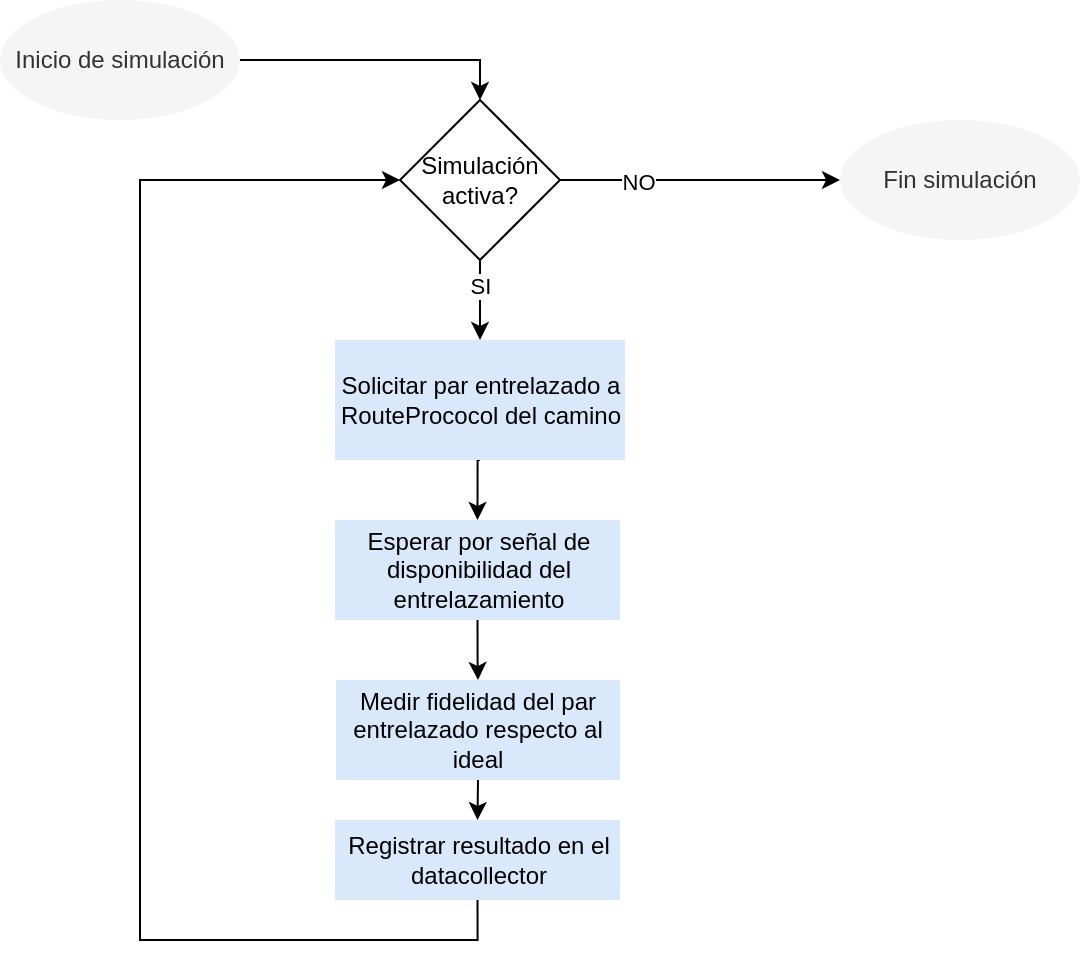 <mxfile version="24.2.5" type="device">
  <diagram name="Página-1" id="CurySxxXu2C1Rzmgpb91">
    <mxGraphModel dx="792" dy="436" grid="1" gridSize="10" guides="1" tooltips="1" connect="1" arrows="1" fold="1" page="1" pageScale="1" pageWidth="827" pageHeight="583" math="0" shadow="0">
      <root>
        <mxCell id="0" />
        <mxCell id="1" parent="0" />
        <mxCell id="Q6l-A-WZH55Bo8x8fdeK-23" style="edgeStyle=orthogonalEdgeStyle;rounded=0;orthogonalLoop=1;jettySize=auto;html=1;exitX=0.5;exitY=1;exitDx=0;exitDy=0;" edge="1" parent="1" source="Q6l-A-WZH55Bo8x8fdeK-2" target="Q6l-A-WZH55Bo8x8fdeK-18">
          <mxGeometry relative="1" as="geometry" />
        </mxCell>
        <mxCell id="Q6l-A-WZH55Bo8x8fdeK-2" value="Esperar por señal de disponibilidad del entrelazamiento" style="rounded=0;whiteSpace=wrap;html=1;fillColor=#dae8fc;strokeColor=none;" vertex="1" parent="1">
          <mxGeometry x="257.5" y="280" width="142.5" height="50" as="geometry" />
        </mxCell>
        <mxCell id="Q6l-A-WZH55Bo8x8fdeK-15" style="edgeStyle=orthogonalEdgeStyle;rounded=0;orthogonalLoop=1;jettySize=auto;html=1;exitX=1;exitY=0.5;exitDx=0;exitDy=0;entryX=0.5;entryY=0;entryDx=0;entryDy=0;" edge="1" parent="1" source="Q6l-A-WZH55Bo8x8fdeK-4" target="Q6l-A-WZH55Bo8x8fdeK-14">
          <mxGeometry relative="1" as="geometry" />
        </mxCell>
        <mxCell id="Q6l-A-WZH55Bo8x8fdeK-4" value="Inicio de simulación" style="ellipse;whiteSpace=wrap;html=1;fillColor=#f5f5f5;fontColor=#333333;strokeColor=none;" vertex="1" parent="1">
          <mxGeometry x="90" y="20" width="120" height="60" as="geometry" />
        </mxCell>
        <mxCell id="Q6l-A-WZH55Bo8x8fdeK-22" style="edgeStyle=orthogonalEdgeStyle;rounded=0;orthogonalLoop=1;jettySize=auto;html=1;exitX=0.5;exitY=1;exitDx=0;exitDy=0;entryX=0.5;entryY=0;entryDx=0;entryDy=0;" edge="1" parent="1" source="Q6l-A-WZH55Bo8x8fdeK-13" target="Q6l-A-WZH55Bo8x8fdeK-2">
          <mxGeometry relative="1" as="geometry" />
        </mxCell>
        <mxCell id="Q6l-A-WZH55Bo8x8fdeK-13" value="Solicitar par entrelazado a RoutePrococol del camino" style="rounded=0;whiteSpace=wrap;html=1;fillColor=#dae8fc;strokeColor=none;" vertex="1" parent="1">
          <mxGeometry x="257.5" y="190" width="145" height="60" as="geometry" />
        </mxCell>
        <mxCell id="Q6l-A-WZH55Bo8x8fdeK-17" style="edgeStyle=orthogonalEdgeStyle;rounded=0;orthogonalLoop=1;jettySize=auto;html=1;exitX=1;exitY=0.5;exitDx=0;exitDy=0;" edge="1" parent="1" source="Q6l-A-WZH55Bo8x8fdeK-14" target="Q6l-A-WZH55Bo8x8fdeK-16">
          <mxGeometry relative="1" as="geometry" />
        </mxCell>
        <mxCell id="Q6l-A-WZH55Bo8x8fdeK-25" value="NO" style="edgeLabel;html=1;align=center;verticalAlign=middle;resizable=0;points=[];" vertex="1" connectable="0" parent="Q6l-A-WZH55Bo8x8fdeK-17">
          <mxGeometry x="-0.443" y="-1" relative="1" as="geometry">
            <mxPoint as="offset" />
          </mxGeometry>
        </mxCell>
        <mxCell id="Q6l-A-WZH55Bo8x8fdeK-21" style="edgeStyle=orthogonalEdgeStyle;rounded=0;orthogonalLoop=1;jettySize=auto;html=1;exitX=0.5;exitY=1;exitDx=0;exitDy=0;" edge="1" parent="1" source="Q6l-A-WZH55Bo8x8fdeK-14" target="Q6l-A-WZH55Bo8x8fdeK-13">
          <mxGeometry relative="1" as="geometry" />
        </mxCell>
        <mxCell id="Q6l-A-WZH55Bo8x8fdeK-26" value="SI" style="edgeLabel;html=1;align=center;verticalAlign=middle;resizable=0;points=[];" vertex="1" connectable="0" parent="Q6l-A-WZH55Bo8x8fdeK-21">
          <mxGeometry x="-0.35" relative="1" as="geometry">
            <mxPoint as="offset" />
          </mxGeometry>
        </mxCell>
        <mxCell id="Q6l-A-WZH55Bo8x8fdeK-14" value="Simulación activa?" style="rhombus;whiteSpace=wrap;html=1;" vertex="1" parent="1">
          <mxGeometry x="290" y="70" width="80" height="80" as="geometry" />
        </mxCell>
        <mxCell id="Q6l-A-WZH55Bo8x8fdeK-16" value="Fin simulación" style="ellipse;whiteSpace=wrap;html=1;fillColor=#f5f5f5;fontColor=#333333;strokeColor=none;" vertex="1" parent="1">
          <mxGeometry x="510" y="80" width="120" height="60" as="geometry" />
        </mxCell>
        <mxCell id="Q6l-A-WZH55Bo8x8fdeK-24" style="edgeStyle=orthogonalEdgeStyle;rounded=0;orthogonalLoop=1;jettySize=auto;html=1;exitX=0.5;exitY=1;exitDx=0;exitDy=0;entryX=0.5;entryY=0;entryDx=0;entryDy=0;" edge="1" parent="1" source="Q6l-A-WZH55Bo8x8fdeK-18" target="Q6l-A-WZH55Bo8x8fdeK-19">
          <mxGeometry relative="1" as="geometry" />
        </mxCell>
        <mxCell id="Q6l-A-WZH55Bo8x8fdeK-18" value="Medir fidelidad del par entrelazado respecto al ideal" style="rounded=0;whiteSpace=wrap;html=1;fillColor=#dae8fc;strokeColor=none;" vertex="1" parent="1">
          <mxGeometry x="258" y="360" width="142" height="50" as="geometry" />
        </mxCell>
        <mxCell id="Q6l-A-WZH55Bo8x8fdeK-20" style="edgeStyle=orthogonalEdgeStyle;rounded=0;orthogonalLoop=1;jettySize=auto;html=1;exitX=0.5;exitY=1;exitDx=0;exitDy=0;entryX=0;entryY=0.5;entryDx=0;entryDy=0;" edge="1" parent="1" source="Q6l-A-WZH55Bo8x8fdeK-19" target="Q6l-A-WZH55Bo8x8fdeK-14">
          <mxGeometry relative="1" as="geometry">
            <Array as="points">
              <mxPoint x="329" y="490" />
              <mxPoint x="160" y="490" />
              <mxPoint x="160" y="110" />
            </Array>
          </mxGeometry>
        </mxCell>
        <mxCell id="Q6l-A-WZH55Bo8x8fdeK-19" value="Registrar resultado en el datacollector" style="rounded=0;whiteSpace=wrap;html=1;fillColor=#dae8fc;strokeColor=none;" vertex="1" parent="1">
          <mxGeometry x="257.5" y="430" width="142.5" height="40" as="geometry" />
        </mxCell>
      </root>
    </mxGraphModel>
  </diagram>
</mxfile>
